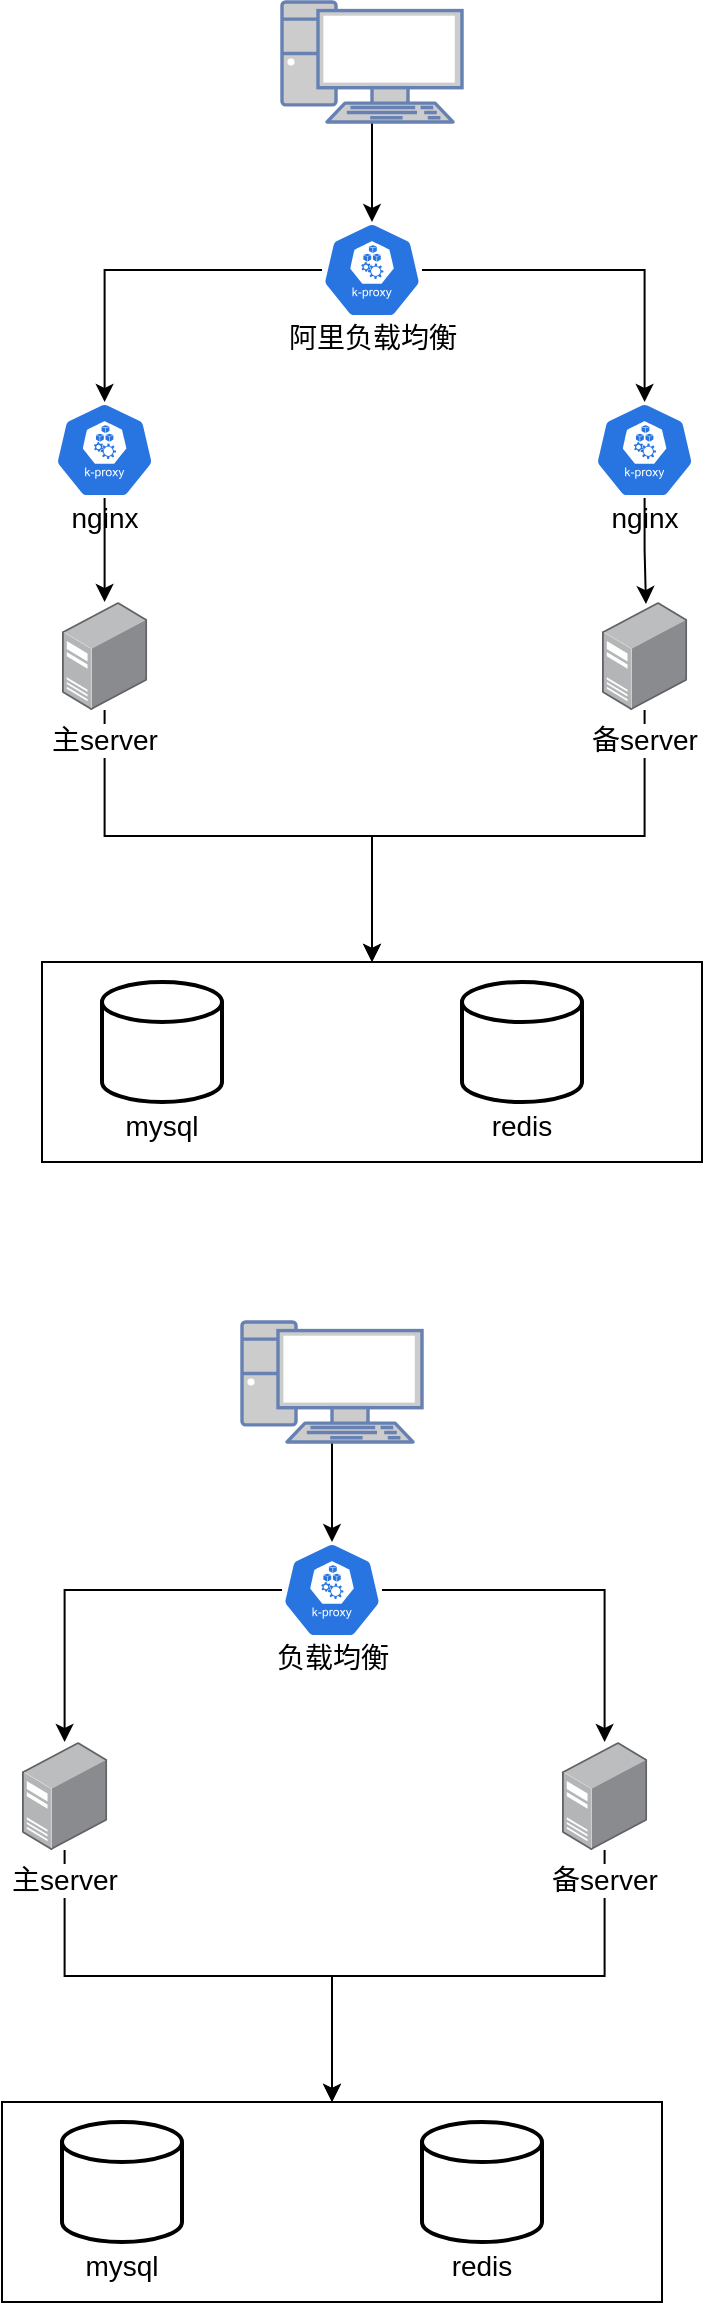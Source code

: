 <mxfile version="16.2.4" type="github">
  <diagram id="6Y3zF-he6f9p-2jQkp6W" name="第 1 页">
    <mxGraphModel dx="1422" dy="1931" grid="1" gridSize="10" guides="1" tooltips="1" connect="1" arrows="1" fold="1" page="1" pageScale="1" pageWidth="827" pageHeight="1169" math="0" shadow="0">
      <root>
        <mxCell id="0" />
        <mxCell id="1" parent="0" />
        <mxCell id="6fhcZd4-tIeuFMyVPi_e-16" value="" style="rounded=0;whiteSpace=wrap;html=1;fontSize=14;" vertex="1" parent="1">
          <mxGeometry x="220" y="430" width="330" height="100" as="geometry" />
        </mxCell>
        <mxCell id="6fhcZd4-tIeuFMyVPi_e-6" style="edgeStyle=orthogonalEdgeStyle;rounded=0;orthogonalLoop=1;jettySize=auto;html=1;entryX=0.5;entryY=0;entryDx=0;entryDy=0;entryPerimeter=0;fontSize=14;" edge="1" parent="1" source="6fhcZd4-tIeuFMyVPi_e-1">
          <mxGeometry relative="1" as="geometry">
            <mxPoint x="385" y="60" as="targetPoint" />
          </mxGeometry>
        </mxCell>
        <mxCell id="6fhcZd4-tIeuFMyVPi_e-1" value="" style="fontColor=#0066CC;verticalAlign=top;verticalLabelPosition=bottom;labelPosition=center;align=center;html=1;outlineConnect=0;fillColor=#CCCCCC;strokeColor=#6881B3;gradientColor=none;gradientDirection=north;strokeWidth=2;shape=mxgraph.networks.pc;" vertex="1" parent="1">
          <mxGeometry x="340" y="-50" width="90" height="60" as="geometry" />
        </mxCell>
        <mxCell id="6fhcZd4-tIeuFMyVPi_e-34" style="edgeStyle=orthogonalEdgeStyle;rounded=0;orthogonalLoop=1;jettySize=auto;html=1;entryX=0.5;entryY=0;entryDx=0;entryDy=0;entryPerimeter=0;fontSize=14;" edge="1" parent="1" source="6fhcZd4-tIeuFMyVPi_e-7" target="6fhcZd4-tIeuFMyVPi_e-32">
          <mxGeometry relative="1" as="geometry">
            <Array as="points">
              <mxPoint x="251" y="84" />
            </Array>
          </mxGeometry>
        </mxCell>
        <mxCell id="6fhcZd4-tIeuFMyVPi_e-35" style="edgeStyle=orthogonalEdgeStyle;rounded=0;orthogonalLoop=1;jettySize=auto;html=1;fontSize=14;" edge="1" parent="1" source="6fhcZd4-tIeuFMyVPi_e-7" target="6fhcZd4-tIeuFMyVPi_e-33">
          <mxGeometry relative="1" as="geometry" />
        </mxCell>
        <mxCell id="6fhcZd4-tIeuFMyVPi_e-7" value="&lt;br&gt;&lt;br&gt;&lt;br&gt;&lt;br&gt;阿里负载均衡" style="sketch=0;html=1;dashed=0;whitespace=wrap;fillColor=#2875E2;strokeColor=#ffffff;points=[[0.005,0.63,0],[0.1,0.2,0],[0.9,0.2,0],[0.5,0,0],[0.995,0.63,0],[0.72,0.99,0],[0.5,1,0],[0.28,0.99,0]];shape=mxgraph.kubernetes.icon;prIcon=k_proxy;fontSize=14;" vertex="1" parent="1">
          <mxGeometry x="360" y="60" width="50" height="48" as="geometry" />
        </mxCell>
        <mxCell id="6fhcZd4-tIeuFMyVPi_e-18" style="edgeStyle=orthogonalEdgeStyle;rounded=0;orthogonalLoop=1;jettySize=auto;html=1;fontSize=14;" edge="1" parent="1" source="6fhcZd4-tIeuFMyVPi_e-9" target="6fhcZd4-tIeuFMyVPi_e-16">
          <mxGeometry relative="1" as="geometry" />
        </mxCell>
        <mxCell id="6fhcZd4-tIeuFMyVPi_e-9" value="主server" style="points=[];aspect=fixed;html=1;align=center;shadow=0;dashed=0;image;image=img/lib/allied_telesis/computer_and_terminals/Server_Desktop.svg;fontSize=14;" vertex="1" parent="1">
          <mxGeometry x="230" y="250" width="42.6" height="54" as="geometry" />
        </mxCell>
        <mxCell id="6fhcZd4-tIeuFMyVPi_e-19" style="edgeStyle=orthogonalEdgeStyle;rounded=0;orthogonalLoop=1;jettySize=auto;html=1;fontSize=14;" edge="1" parent="1" source="6fhcZd4-tIeuFMyVPi_e-10" target="6fhcZd4-tIeuFMyVPi_e-16">
          <mxGeometry relative="1" as="geometry" />
        </mxCell>
        <mxCell id="6fhcZd4-tIeuFMyVPi_e-10" value="备server" style="points=[];aspect=fixed;html=1;align=center;shadow=0;dashed=0;image;image=img/lib/allied_telesis/computer_and_terminals/Server_Desktop.svg;fontSize=14;" vertex="1" parent="1">
          <mxGeometry x="500" y="250" width="42.6" height="54" as="geometry" />
        </mxCell>
        <mxCell id="6fhcZd4-tIeuFMyVPi_e-13" value="&lt;br&gt;&lt;br&gt;&lt;br&gt;&lt;br&gt;&lt;br&gt;mysql" style="strokeWidth=2;html=1;shape=mxgraph.flowchart.database;whiteSpace=wrap;fontSize=14;" vertex="1" parent="1">
          <mxGeometry x="250" y="440" width="60" height="60" as="geometry" />
        </mxCell>
        <mxCell id="6fhcZd4-tIeuFMyVPi_e-17" value="&lt;br&gt;&lt;br&gt;&lt;br&gt;&lt;br&gt;&lt;br&gt;redis" style="strokeWidth=2;html=1;shape=mxgraph.flowchart.database;whiteSpace=wrap;fontSize=14;" vertex="1" parent="1">
          <mxGeometry x="430" y="440" width="60" height="60" as="geometry" />
        </mxCell>
        <mxCell id="6fhcZd4-tIeuFMyVPi_e-20" value="" style="rounded=0;whiteSpace=wrap;html=1;fontSize=14;" vertex="1" parent="1">
          <mxGeometry x="200" y="1000" width="330" height="100" as="geometry" />
        </mxCell>
        <mxCell id="6fhcZd4-tIeuFMyVPi_e-21" style="edgeStyle=orthogonalEdgeStyle;rounded=0;orthogonalLoop=1;jettySize=auto;html=1;entryX=0.5;entryY=0;entryDx=0;entryDy=0;entryPerimeter=0;fontSize=14;" edge="1" parent="1" source="6fhcZd4-tIeuFMyVPi_e-22">
          <mxGeometry relative="1" as="geometry">
            <mxPoint x="365" y="720" as="targetPoint" />
          </mxGeometry>
        </mxCell>
        <mxCell id="6fhcZd4-tIeuFMyVPi_e-22" value="" style="fontColor=#0066CC;verticalAlign=top;verticalLabelPosition=bottom;labelPosition=center;align=center;html=1;outlineConnect=0;fillColor=#CCCCCC;strokeColor=#6881B3;gradientColor=none;gradientDirection=north;strokeWidth=2;shape=mxgraph.networks.pc;" vertex="1" parent="1">
          <mxGeometry x="320" y="610" width="90" height="60" as="geometry" />
        </mxCell>
        <mxCell id="6fhcZd4-tIeuFMyVPi_e-23" style="edgeStyle=orthogonalEdgeStyle;rounded=0;orthogonalLoop=1;jettySize=auto;html=1;fontSize=14;" edge="1" parent="1" source="6fhcZd4-tIeuFMyVPi_e-25" target="6fhcZd4-tIeuFMyVPi_e-27">
          <mxGeometry relative="1" as="geometry" />
        </mxCell>
        <mxCell id="6fhcZd4-tIeuFMyVPi_e-24" style="edgeStyle=orthogonalEdgeStyle;rounded=0;orthogonalLoop=1;jettySize=auto;html=1;fontSize=14;" edge="1" parent="1" source="6fhcZd4-tIeuFMyVPi_e-25" target="6fhcZd4-tIeuFMyVPi_e-29">
          <mxGeometry relative="1" as="geometry" />
        </mxCell>
        <mxCell id="6fhcZd4-tIeuFMyVPi_e-25" value="&lt;br&gt;&lt;br&gt;&lt;br&gt;&lt;br&gt;负载均衡" style="sketch=0;html=1;dashed=0;whitespace=wrap;fillColor=#2875E2;strokeColor=#ffffff;points=[[0.005,0.63,0],[0.1,0.2,0],[0.9,0.2,0],[0.5,0,0],[0.995,0.63,0],[0.72,0.99,0],[0.5,1,0],[0.28,0.99,0]];shape=mxgraph.kubernetes.icon;prIcon=k_proxy;fontSize=14;" vertex="1" parent="1">
          <mxGeometry x="340" y="720" width="50" height="48" as="geometry" />
        </mxCell>
        <mxCell id="6fhcZd4-tIeuFMyVPi_e-26" style="edgeStyle=orthogonalEdgeStyle;rounded=0;orthogonalLoop=1;jettySize=auto;html=1;fontSize=14;" edge="1" parent="1" source="6fhcZd4-tIeuFMyVPi_e-27" target="6fhcZd4-tIeuFMyVPi_e-20">
          <mxGeometry relative="1" as="geometry" />
        </mxCell>
        <mxCell id="6fhcZd4-tIeuFMyVPi_e-27" value="主server" style="points=[];aspect=fixed;html=1;align=center;shadow=0;dashed=0;image;image=img/lib/allied_telesis/computer_and_terminals/Server_Desktop.svg;fontSize=14;" vertex="1" parent="1">
          <mxGeometry x="210" y="820" width="42.6" height="54" as="geometry" />
        </mxCell>
        <mxCell id="6fhcZd4-tIeuFMyVPi_e-28" style="edgeStyle=orthogonalEdgeStyle;rounded=0;orthogonalLoop=1;jettySize=auto;html=1;fontSize=14;" edge="1" parent="1" source="6fhcZd4-tIeuFMyVPi_e-29" target="6fhcZd4-tIeuFMyVPi_e-20">
          <mxGeometry relative="1" as="geometry" />
        </mxCell>
        <mxCell id="6fhcZd4-tIeuFMyVPi_e-29" value="备server" style="points=[];aspect=fixed;html=1;align=center;shadow=0;dashed=0;image;image=img/lib/allied_telesis/computer_and_terminals/Server_Desktop.svg;fontSize=14;" vertex="1" parent="1">
          <mxGeometry x="480" y="820" width="42.6" height="54" as="geometry" />
        </mxCell>
        <mxCell id="6fhcZd4-tIeuFMyVPi_e-30" value="&lt;br&gt;&lt;br&gt;&lt;br&gt;&lt;br&gt;&lt;br&gt;mysql" style="strokeWidth=2;html=1;shape=mxgraph.flowchart.database;whiteSpace=wrap;fontSize=14;" vertex="1" parent="1">
          <mxGeometry x="230" y="1010" width="60" height="60" as="geometry" />
        </mxCell>
        <mxCell id="6fhcZd4-tIeuFMyVPi_e-31" value="&lt;br&gt;&lt;br&gt;&lt;br&gt;&lt;br&gt;&lt;br&gt;redis" style="strokeWidth=2;html=1;shape=mxgraph.flowchart.database;whiteSpace=wrap;fontSize=14;" vertex="1" parent="1">
          <mxGeometry x="410" y="1010" width="60" height="60" as="geometry" />
        </mxCell>
        <mxCell id="6fhcZd4-tIeuFMyVPi_e-36" style="edgeStyle=orthogonalEdgeStyle;rounded=0;orthogonalLoop=1;jettySize=auto;html=1;fontSize=14;" edge="1" parent="1" source="6fhcZd4-tIeuFMyVPi_e-32" target="6fhcZd4-tIeuFMyVPi_e-9">
          <mxGeometry relative="1" as="geometry" />
        </mxCell>
        <mxCell id="6fhcZd4-tIeuFMyVPi_e-32" value="&lt;br&gt;&lt;br&gt;&lt;br&gt;&lt;br&gt;nginx" style="sketch=0;html=1;dashed=0;whitespace=wrap;fillColor=#2875E2;strokeColor=#ffffff;points=[[0.005,0.63,0],[0.1,0.2,0],[0.9,0.2,0],[0.5,0,0],[0.995,0.63,0],[0.72,0.99,0],[0.5,1,0],[0.28,0.99,0]];shape=mxgraph.kubernetes.icon;prIcon=k_proxy;fontSize=14;" vertex="1" parent="1">
          <mxGeometry x="226.3" y="150" width="50" height="48" as="geometry" />
        </mxCell>
        <mxCell id="6fhcZd4-tIeuFMyVPi_e-37" style="edgeStyle=orthogonalEdgeStyle;rounded=0;orthogonalLoop=1;jettySize=auto;html=1;entryX=0.516;entryY=0.019;entryDx=0;entryDy=0;entryPerimeter=0;fontSize=14;" edge="1" parent="1" source="6fhcZd4-tIeuFMyVPi_e-33" target="6fhcZd4-tIeuFMyVPi_e-10">
          <mxGeometry relative="1" as="geometry" />
        </mxCell>
        <mxCell id="6fhcZd4-tIeuFMyVPi_e-33" value="&lt;br&gt;&lt;br&gt;&lt;br&gt;&lt;br&gt;nginx" style="sketch=0;html=1;dashed=0;whitespace=wrap;fillColor=#2875E2;strokeColor=#ffffff;points=[[0.005,0.63,0],[0.1,0.2,0],[0.9,0.2,0],[0.5,0,0],[0.995,0.63,0],[0.72,0.99,0],[0.5,1,0],[0.28,0.99,0]];shape=mxgraph.kubernetes.icon;prIcon=k_proxy;fontSize=14;" vertex="1" parent="1">
          <mxGeometry x="496.3" y="150" width="50" height="48" as="geometry" />
        </mxCell>
      </root>
    </mxGraphModel>
  </diagram>
</mxfile>
